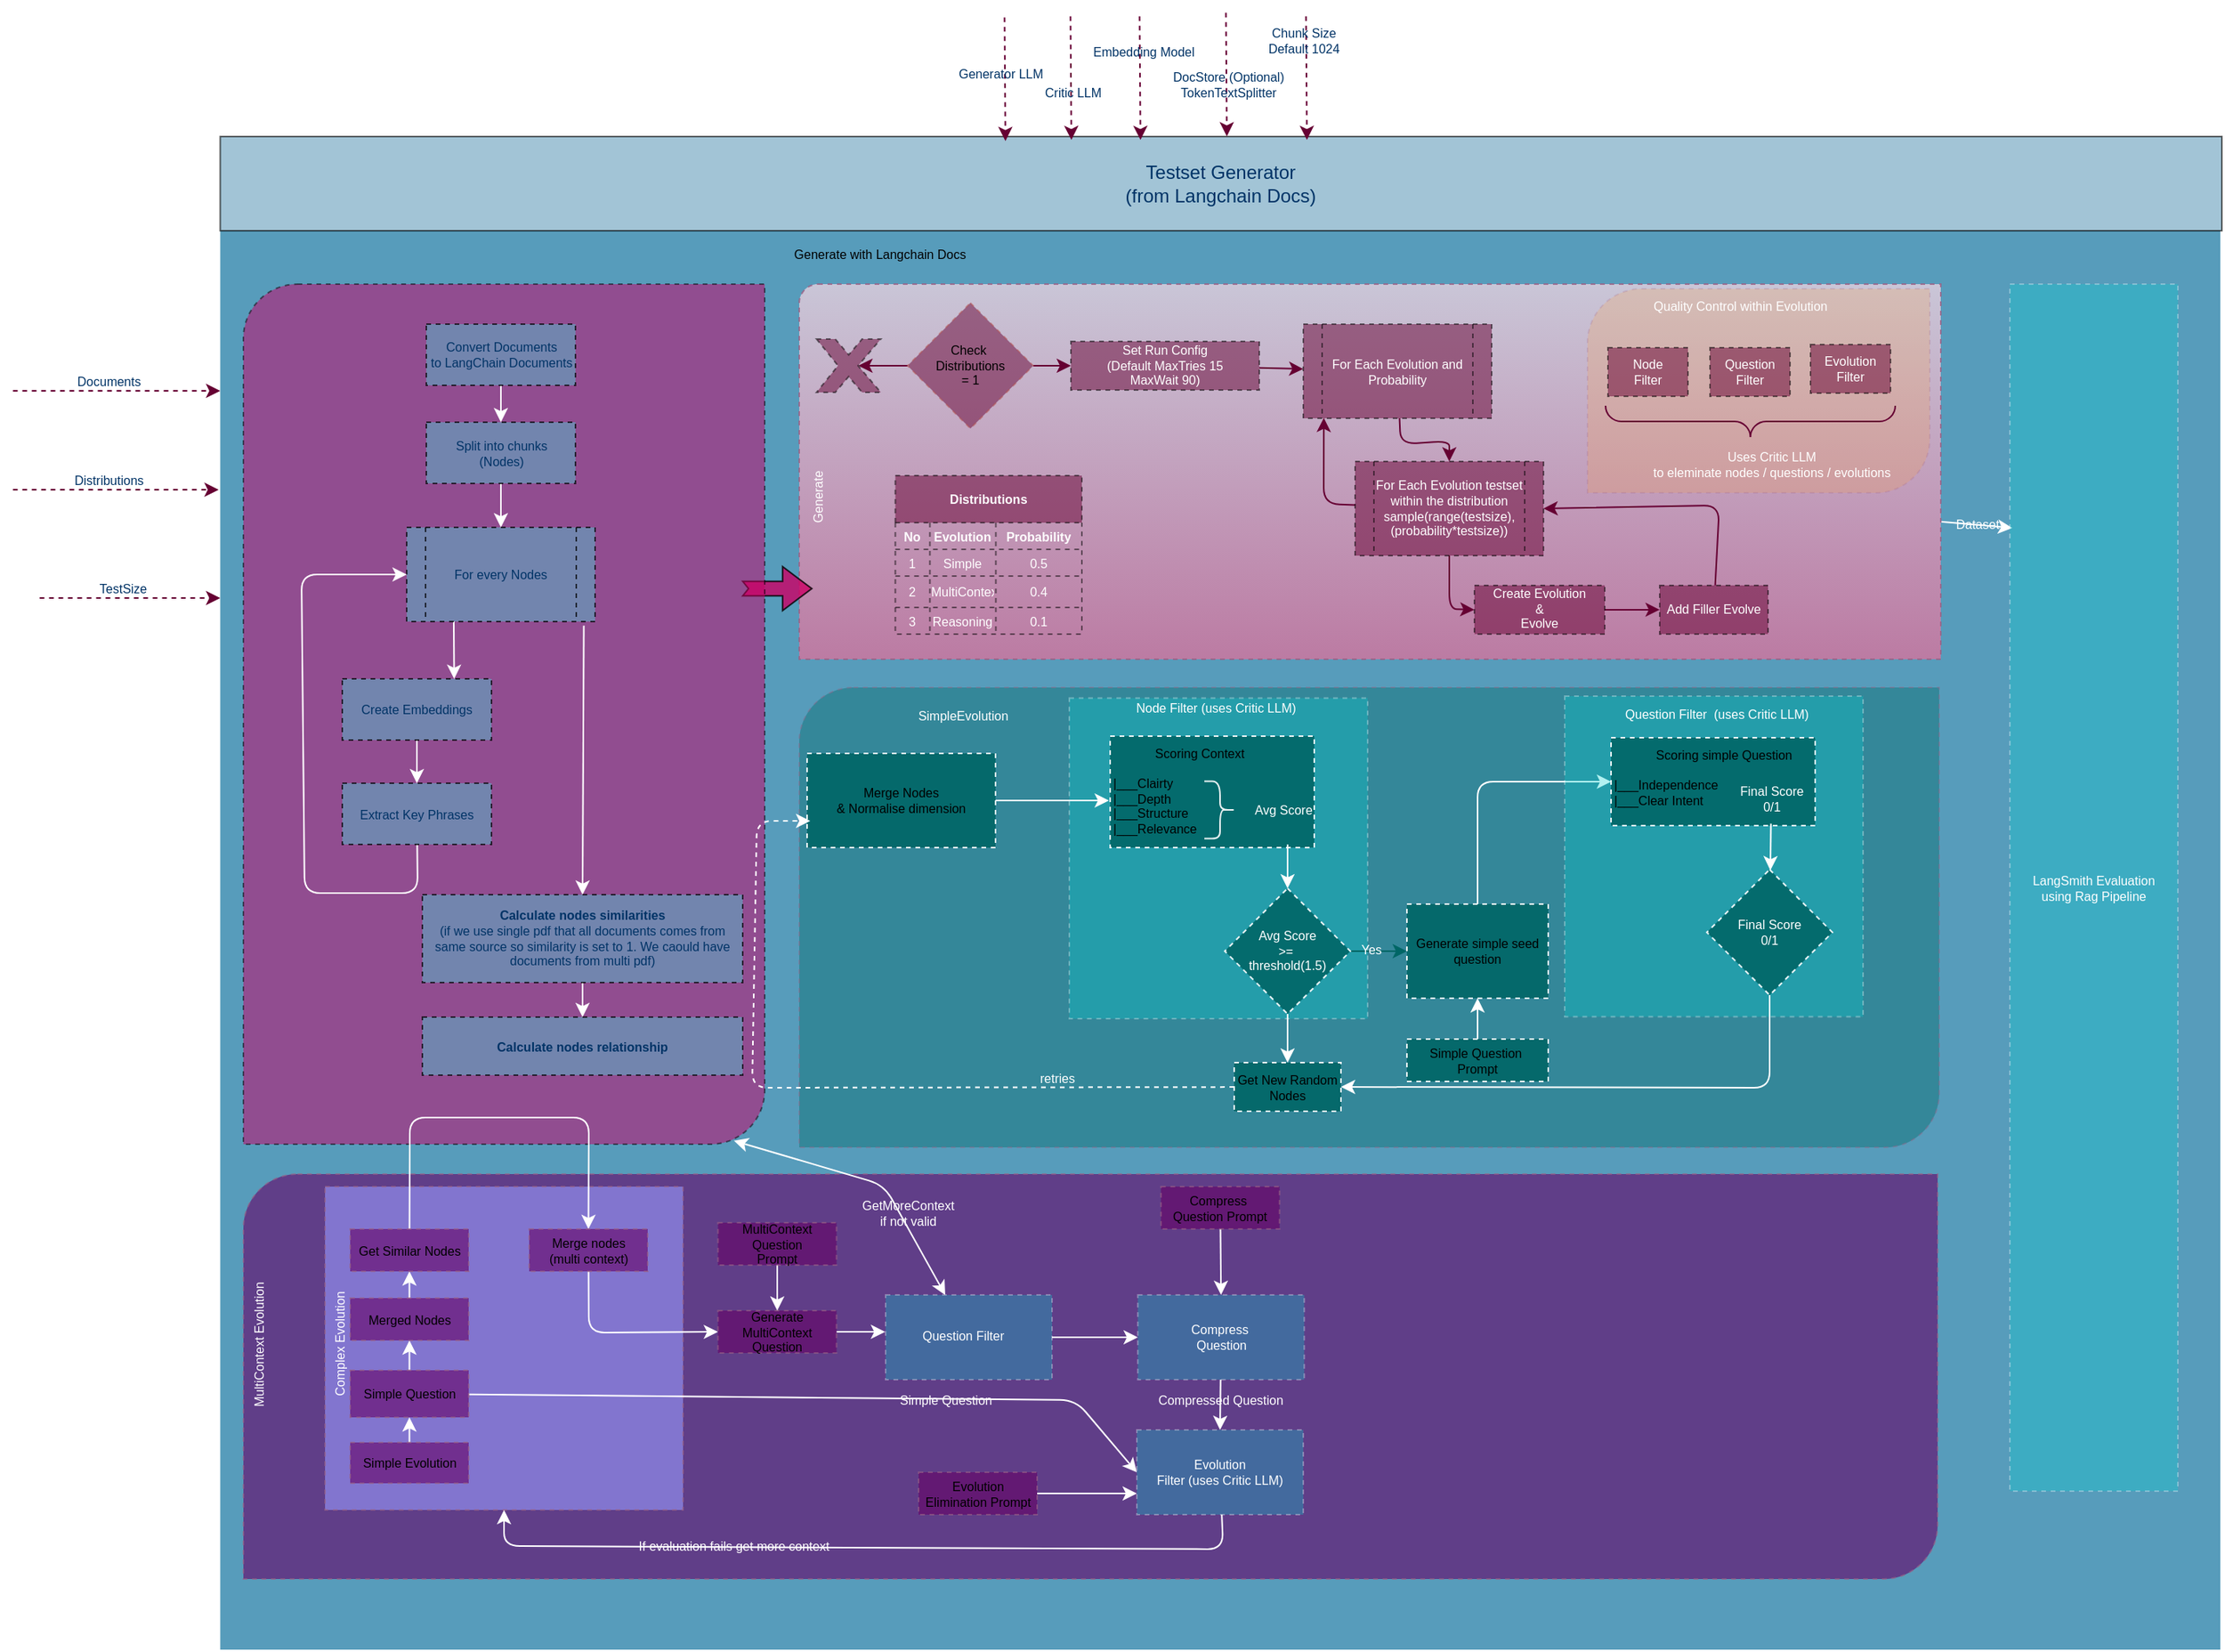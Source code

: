 <mxfile>
    <diagram id="ZusaSa2TXpSFTzVKbZ7l" name="Page-1">
        <mxGraphModel dx="2140" dy="605" grid="0" gridSize="10" guides="1" tooltips="1" connect="1" arrows="1" fold="1" page="1" pageScale="1" pageWidth="1169" pageHeight="827" background="#ffffff" math="0" shadow="0">
            <root>
                <mxCell id="0"/>
                <mxCell id="1" parent="0"/>
                <mxCell id="14" value="" style="rounded=0;whiteSpace=wrap;html=1;labelBackgroundColor=none;strokeColor=none;fontSize=8;fontColor=#000000;fillColor=#10739E;opacity=70;verticalAlign=top;dashed=1;" vertex="1" parent="1">
                    <mxGeometry x="335.25" y="182" width="1273.75" height="904" as="geometry"/>
                </mxCell>
                <mxCell id="132" value="" style="verticalLabelPosition=bottom;verticalAlign=top;html=1;shape=mxgraph.basic.diag_round_rect;dx=17.27;whiteSpace=wrap;rounded=0;dashed=1;labelBackgroundColor=none;strokeColor=#996185;fontSize=8;fillColor=#006666;opacity=40;gradientColor=none;" vertex="1" parent="1">
                    <mxGeometry x="704" y="473" width="726" height="293" as="geometry"/>
                </mxCell>
                <mxCell id="168" value="" style="rounded=0;whiteSpace=wrap;html=1;dashed=1;labelBackgroundColor=none;strokeColor=#FFFFFF;fontSize=8;fontColor=#FFFFFF;fillColor=#00CFCF;gradientColor=none;opacity=30;" vertex="1" parent="1">
                    <mxGeometry x="876" y="479.75" width="190" height="204.25" as="geometry"/>
                </mxCell>
                <mxCell id="200" value="Dataset" style="edgeStyle=none;html=1;entryX=0.014;entryY=0.202;entryDx=0;entryDy=0;entryPerimeter=0;labelBackgroundColor=none;strokeColor=#FFFFFF;strokeWidth=1;fontSize=8;fontColor=#FFFFFF;" edge="1" parent="1" source="142" target="199">
                    <mxGeometry relative="1" as="geometry"/>
                </mxCell>
                <mxCell id="142" value="" style="verticalLabelPosition=bottom;verticalAlign=top;html=1;shape=mxgraph.basic.corner_round_rect;dx=6;whiteSpace=wrap;rounded=0;dashed=1;labelBackgroundColor=none;strokeColor=#996185;fontSize=8;fontColor=default;fillColor=#e6d0de;gradientColor=#d5739d;opacity=80;" vertex="1" parent="1">
                    <mxGeometry x="704" y="216" width="727" height="239" as="geometry"/>
                </mxCell>
                <mxCell id="68" value="" style="html=1;shadow=0;dashed=0;align=center;verticalAlign=middle;shape=mxgraph.arrows2.arrow;dy=0.67;dx=18.6;notch=3.68;rounded=0;labelBackgroundColor=none;strokeColor=default;fontSize=8;fontColor=#003366;fillColor=#CC0066;opacity=80;" vertex="1" parent="1">
                    <mxGeometry x="668" y="396" width="44" height="28" as="geometry"/>
                </mxCell>
                <mxCell id="66" value="" style="verticalLabelPosition=bottom;verticalAlign=top;html=1;shape=mxgraph.basic.diag_round_rect;dx=17.27;whiteSpace=wrap;rounded=0;dashed=1;labelBackgroundColor=none;strokeColor=default;fontSize=8;fontColor=#003366;fillColor=#CC0066;opacity=50;" vertex="1" parent="1">
                    <mxGeometry x="350" y="216" width="332" height="548" as="geometry"/>
                </mxCell>
                <mxCell id="2" value="&lt;font color=&quot;#003366&quot;&gt;Testset Generator&lt;br&gt;(from Langchain Docs)&lt;/font&gt;" style="rounded=0;whiteSpace=wrap;html=1;strokeColor=default;fillColor=#659dbb;opacity=60;" vertex="1" parent="1">
                    <mxGeometry x="335.25" y="122" width="1274.75" height="60" as="geometry"/>
                </mxCell>
                <mxCell id="3" value="" style="endArrow=classic;html=1;entryX=0.186;entryY=0.012;entryDx=0;entryDy=0;entryPerimeter=0;strokeColor=#660033;dashed=1;" edge="1" parent="1">
                    <mxGeometry width="50" height="50" relative="1" as="geometry">
                        <mxPoint x="834.74" y="46.14" as="sourcePoint"/>
                        <mxPoint x="835.334" y="124.86" as="targetPoint"/>
                    </mxGeometry>
                </mxCell>
                <mxCell id="5" value="&lt;font style=&quot;font-size: 8px;&quot;&gt;Generator LLM&lt;/font&gt;" style="edgeLabel;html=1;align=center;verticalAlign=middle;resizable=0;points=[];labelBackgroundColor=none;fontColor=#003366;" vertex="1" connectable="0" parent="3">
                    <mxGeometry x="-0.118" y="-3" relative="1" as="geometry">
                        <mxPoint as="offset"/>
                    </mxGeometry>
                </mxCell>
                <mxCell id="4" value="" style="endArrow=classic;html=1;entryX=0.186;entryY=0.012;entryDx=0;entryDy=0;entryPerimeter=0;strokeColor=#660033;dashed=1;" edge="1" parent="1">
                    <mxGeometry width="50" height="50" relative="1" as="geometry">
                        <mxPoint x="876.74" y="45.42" as="sourcePoint"/>
                        <mxPoint x="877.334" y="124.14" as="targetPoint"/>
                    </mxGeometry>
                </mxCell>
                <mxCell id="6" value="Critic LLM" style="edgeLabel;html=1;align=center;verticalAlign=middle;resizable=0;points=[];fontSize=8;fontColor=#003366;labelBackgroundColor=none;" vertex="1" connectable="0" parent="4">
                    <mxGeometry x="0.231" y="1" relative="1" as="geometry">
                        <mxPoint as="offset"/>
                    </mxGeometry>
                </mxCell>
                <mxCell id="7" value="" style="endArrow=classic;html=1;entryX=0.186;entryY=0.012;entryDx=0;entryDy=0;entryPerimeter=0;strokeColor=#660033;dashed=1;" edge="1" parent="1">
                    <mxGeometry width="50" height="50" relative="1" as="geometry">
                        <mxPoint x="920.74" y="45.42" as="sourcePoint"/>
                        <mxPoint x="921.334" y="124.14" as="targetPoint"/>
                    </mxGeometry>
                </mxCell>
                <mxCell id="8" value="Embedding Model" style="edgeLabel;html=1;align=center;verticalAlign=middle;resizable=0;points=[];fontSize=8;fontColor=#003366;labelBackgroundColor=none;" vertex="1" connectable="0" parent="7">
                    <mxGeometry x="0.231" y="1" relative="1" as="geometry">
                        <mxPoint x="1" y="-26" as="offset"/>
                    </mxGeometry>
                </mxCell>
                <mxCell id="9" value="" style="endArrow=classic;html=1;entryX=0.186;entryY=0.012;entryDx=0;entryDy=0;entryPerimeter=0;strokeColor=#660033;dashed=1;" edge="1" parent="1">
                    <mxGeometry width="50" height="50" relative="1" as="geometry">
                        <mxPoint x="975.74" y="43.14" as="sourcePoint"/>
                        <mxPoint x="976.334" y="121.86" as="targetPoint"/>
                    </mxGeometry>
                </mxCell>
                <mxCell id="10" value="DocStore (Optional)&lt;br&gt;TokenTextSplitter" style="edgeLabel;html=1;align=center;verticalAlign=middle;resizable=0;points=[];fontSize=8;fontColor=#003366;labelBackgroundColor=none;" vertex="1" connectable="0" parent="9">
                    <mxGeometry x="0.231" y="1" relative="1" as="geometry">
                        <mxPoint y="-3" as="offset"/>
                    </mxGeometry>
                </mxCell>
                <mxCell id="11" value="" style="endArrow=classic;html=1;entryX=0.186;entryY=0.012;entryDx=0;entryDy=0;entryPerimeter=0;strokeColor=#660033;dashed=1;" edge="1" parent="1">
                    <mxGeometry width="50" height="50" relative="1" as="geometry">
                        <mxPoint x="1026.74" y="45.42" as="sourcePoint"/>
                        <mxPoint x="1027.334" y="124.14" as="targetPoint"/>
                    </mxGeometry>
                </mxCell>
                <mxCell id="12" value="Chunk Size&lt;br&gt;Default 1024" style="edgeLabel;html=1;align=center;verticalAlign=middle;resizable=0;points=[];fontSize=8;fontColor=#003366;labelBackgroundColor=none;" vertex="1" connectable="0" parent="11">
                    <mxGeometry x="0.231" y="1" relative="1" as="geometry">
                        <mxPoint x="-3" y="-33" as="offset"/>
                    </mxGeometry>
                </mxCell>
                <mxCell id="33" value="" style="endArrow=classic;html=1;strokeColor=#660033;dashed=1;" edge="1" parent="1">
                    <mxGeometry width="50" height="50" relative="1" as="geometry">
                        <mxPoint x="203.25" y="284" as="sourcePoint"/>
                        <mxPoint x="335.25" y="284" as="targetPoint"/>
                    </mxGeometry>
                </mxCell>
                <mxCell id="34" value="&lt;font style=&quot;font-size: 8px;&quot;&gt;Documents&lt;/font&gt;" style="edgeLabel;html=1;align=center;verticalAlign=middle;resizable=0;points=[];labelBackgroundColor=none;fontColor=#003366;" vertex="1" connectable="0" parent="33">
                    <mxGeometry x="-0.118" y="-3" relative="1" as="geometry">
                        <mxPoint x="2" y="-10" as="offset"/>
                    </mxGeometry>
                </mxCell>
                <mxCell id="35" value="" style="endArrow=classic;html=1;strokeColor=#660033;dashed=1;" edge="1" parent="1">
                    <mxGeometry width="50" height="50" relative="1" as="geometry">
                        <mxPoint x="203.25" y="347" as="sourcePoint"/>
                        <mxPoint x="334.25" y="347" as="targetPoint"/>
                    </mxGeometry>
                </mxCell>
                <mxCell id="36" value="&lt;font style=&quot;font-size: 8px;&quot;&gt;Distributions&lt;/font&gt;" style="edgeLabel;html=1;align=center;verticalAlign=middle;resizable=0;points=[];labelBackgroundColor=none;fontColor=#003366;" vertex="1" connectable="0" parent="35">
                    <mxGeometry x="-0.118" y="-3" relative="1" as="geometry">
                        <mxPoint x="2" y="-10" as="offset"/>
                    </mxGeometry>
                </mxCell>
                <mxCell id="37" value="" style="endArrow=classic;html=1;strokeColor=#660033;dashed=1;" edge="1" parent="1">
                    <mxGeometry width="50" height="50" relative="1" as="geometry">
                        <mxPoint x="220.25" y="416" as="sourcePoint"/>
                        <mxPoint x="335.25" y="416" as="targetPoint"/>
                    </mxGeometry>
                </mxCell>
                <mxCell id="38" value="&lt;font style=&quot;font-size: 8px;&quot;&gt;TestSize&lt;/font&gt;" style="edgeLabel;html=1;align=center;verticalAlign=middle;resizable=0;points=[];labelBackgroundColor=none;fontColor=#003366;" vertex="1" connectable="0" parent="37">
                    <mxGeometry x="-0.118" y="-3" relative="1" as="geometry">
                        <mxPoint x="2" y="-10" as="offset"/>
                    </mxGeometry>
                </mxCell>
                <mxCell id="39" value="Generate with Langchain Docs" style="text;html=1;align=center;verticalAlign=middle;resizable=0;points=[];autosize=1;strokeColor=none;fillColor=none;fontSize=8;fontColor=#000000;" vertex="1" parent="1">
                    <mxGeometry x="691" y="186" width="127" height="22" as="geometry"/>
                </mxCell>
                <mxCell id="58" style="edgeStyle=none;html=1;entryX=0.5;entryY=0;entryDx=0;entryDy=0;labelBackgroundColor=none;strokeColor=#FFFFFF;strokeWidth=1;fontSize=8;fontColor=#003366;" edge="1" parent="1" source="50" target="51">
                    <mxGeometry relative="1" as="geometry"/>
                </mxCell>
                <mxCell id="50" value="Convert Documents&lt;br&gt;to LangChain Documents" style="rounded=0;whiteSpace=wrap;html=1;dashed=1;labelBackgroundColor=none;strokeColor=default;fontSize=8;fontColor=#003366;fillColor=#659dbb;opacity=70;" vertex="1" parent="1">
                    <mxGeometry x="466.5" y="241.5" width="95" height="39" as="geometry"/>
                </mxCell>
                <mxCell id="59" style="edgeStyle=none;html=1;entryX=0.5;entryY=0;entryDx=0;entryDy=0;labelBackgroundColor=none;strokeColor=#FFFFFF;strokeWidth=1;fontSize=8;fontColor=#003366;" edge="1" parent="1" source="51" target="52">
                    <mxGeometry relative="1" as="geometry"/>
                </mxCell>
                <mxCell id="51" value="Split into chunks&lt;br&gt;(Nodes)" style="rounded=0;whiteSpace=wrap;html=1;dashed=1;labelBackgroundColor=none;strokeColor=default;fontSize=8;fontColor=#003366;fillColor=#659dbb;opacity=70;" vertex="1" parent="1">
                    <mxGeometry x="466.5" y="304" width="95" height="39" as="geometry"/>
                </mxCell>
                <mxCell id="55" style="edgeStyle=none;html=1;entryX=0.75;entryY=0;entryDx=0;entryDy=0;labelBackgroundColor=none;strokeColor=#FFFFFF;strokeWidth=1;fontSize=8;fontColor=#003366;exitX=0.25;exitY=1;exitDx=0;exitDy=0;" edge="1" parent="1" source="52" target="53">
                    <mxGeometry relative="1" as="geometry"/>
                </mxCell>
                <mxCell id="61" style="edgeStyle=none;html=1;entryX=0.5;entryY=0;entryDx=0;entryDy=0;labelBackgroundColor=none;strokeColor=#FFFFFF;strokeWidth=1;fontSize=8;fontColor=#003366;exitX=0.94;exitY=1.044;exitDx=0;exitDy=0;exitPerimeter=0;" edge="1" parent="1" source="52" target="60">
                    <mxGeometry relative="1" as="geometry"/>
                </mxCell>
                <mxCell id="52" value="For every Nodes" style="shape=process;whiteSpace=wrap;html=1;backgroundOutline=1;rounded=0;dashed=1;labelBackgroundColor=none;strokeColor=default;fontSize=8;fontColor=#003366;fillColor=#659dbb;opacity=70;" vertex="1" parent="1">
                    <mxGeometry x="454" y="371" width="120" height="60" as="geometry"/>
                </mxCell>
                <mxCell id="56" style="edgeStyle=none;html=1;labelBackgroundColor=none;strokeColor=#FFFFFF;strokeWidth=1;fontSize=8;fontColor=#003366;" edge="1" parent="1" source="53" target="54">
                    <mxGeometry relative="1" as="geometry"/>
                </mxCell>
                <mxCell id="53" value="Create Embeddings" style="rounded=0;whiteSpace=wrap;html=1;dashed=1;labelBackgroundColor=none;strokeColor=default;fontSize=8;fontColor=#003366;fillColor=#659dbb;opacity=70;" vertex="1" parent="1">
                    <mxGeometry x="413" y="467.5" width="95" height="39" as="geometry"/>
                </mxCell>
                <mxCell id="57" style="edgeStyle=none;html=1;entryX=0;entryY=0.5;entryDx=0;entryDy=0;labelBackgroundColor=none;strokeColor=#FFFFFF;strokeWidth=1;fontSize=8;fontColor=#003366;" edge="1" parent="1" source="54" target="52">
                    <mxGeometry relative="1" as="geometry">
                        <Array as="points">
                            <mxPoint x="461" y="604"/>
                            <mxPoint x="389" y="604"/>
                            <mxPoint x="387" y="401"/>
                        </Array>
                    </mxGeometry>
                </mxCell>
                <mxCell id="54" value="Extract Key Phrases" style="rounded=0;whiteSpace=wrap;html=1;dashed=1;labelBackgroundColor=none;strokeColor=default;fontSize=8;fontColor=#003366;fillColor=#659dbb;opacity=70;" vertex="1" parent="1">
                    <mxGeometry x="413" y="534" width="95" height="39" as="geometry"/>
                </mxCell>
                <mxCell id="63" style="edgeStyle=none;html=1;entryX=0.5;entryY=0;entryDx=0;entryDy=0;labelBackgroundColor=none;strokeColor=#FFFFFF;strokeWidth=1;fontSize=8;fontColor=#003366;" edge="1" parent="1" source="60" target="62">
                    <mxGeometry relative="1" as="geometry"/>
                </mxCell>
                <mxCell id="60" value="&lt;span style=&quot;text-align: left; background-color: initial;&quot;&gt;&lt;b&gt;Calculate nodes similarities &lt;/b&gt;&lt;br&gt;(if we use single pdf that all documents comes from same source so similarity is set to 1. We caould have documents from multi pdf)&lt;/span&gt;" style="rounded=0;whiteSpace=wrap;html=1;dashed=1;labelBackgroundColor=none;strokeColor=default;fontSize=8;fontColor=#003366;fillColor=#659dbb;opacity=70;" vertex="1" parent="1">
                    <mxGeometry x="464" y="605" width="204" height="56" as="geometry"/>
                </mxCell>
                <mxCell id="62" value="&lt;span style=&quot;text-align: left; background-color: initial;&quot;&gt;&lt;b&gt;Calculate nodes relationship&lt;/b&gt;&lt;br&gt;&lt;/span&gt;" style="rounded=0;whiteSpace=wrap;html=1;dashed=1;labelBackgroundColor=none;strokeColor=default;fontSize=8;fontColor=#003366;fillColor=#659dbb;opacity=70;" vertex="1" parent="1">
                    <mxGeometry x="464" y="683" width="204" height="37" as="geometry"/>
                </mxCell>
                <mxCell id="148" style="edgeStyle=none;html=1;entryX=0.65;entryY=0.5;entryDx=0;entryDy=0;entryPerimeter=0;labelBackgroundColor=none;strokeColor=#660033;strokeWidth=1;fontSize=8;fontColor=#FFFFFF;" edge="1" parent="1" source="69" target="70">
                    <mxGeometry relative="1" as="geometry"/>
                </mxCell>
                <mxCell id="149" style="edgeStyle=none;html=1;entryX=0;entryY=0.5;entryDx=0;entryDy=0;labelBackgroundColor=none;strokeColor=#660033;strokeWidth=1;fontSize=8;fontColor=#FFFFFF;" edge="1" parent="1" source="69" target="73">
                    <mxGeometry relative="1" as="geometry"/>
                </mxCell>
                <mxCell id="69" value="Check&amp;nbsp;&lt;br&gt;Distributions&lt;br&gt;= 1" style="rhombus;whiteSpace=wrap;html=1;rounded=0;dashed=1;labelBackgroundColor=none;strokeColor=#b85450;fontSize=8;fillColor=#660033;opacity=50;gradientColor=none;" vertex="1" parent="1">
                    <mxGeometry x="773" y="228" width="80" height="80" as="geometry"/>
                </mxCell>
                <mxCell id="70" value="" style="verticalLabelPosition=bottom;verticalAlign=top;html=1;shape=mxgraph.basic.x;rounded=0;dashed=1;labelBackgroundColor=none;strokeColor=default;fontSize=8;fontColor=#003366;fillColor=#660033;gradientColor=none;opacity=50;" vertex="1" parent="1">
                    <mxGeometry x="715" y="251" width="41" height="34" as="geometry"/>
                </mxCell>
                <mxCell id="156" style="edgeStyle=none;html=1;labelBackgroundColor=none;strokeColor=#660033;strokeWidth=1;fontSize=8;fontColor=#FFFFFF;" edge="1" parent="1" source="73" target="112">
                    <mxGeometry relative="1" as="geometry"/>
                </mxCell>
                <mxCell id="73" value="&lt;font color=&quot;#ffffff&quot;&gt;Set Run Config&lt;br&gt;(Default MaxTries 15&lt;br&gt;MaxWait 90)&lt;/font&gt;" style="rounded=0;whiteSpace=wrap;html=1;dashed=1;labelBackgroundColor=none;strokeColor=default;fontSize=8;fontColor=#660033;fillColor=#660033;gradientColor=none;opacity=50;" vertex="1" parent="1">
                    <mxGeometry x="877" y="252.5" width="120" height="31" as="geometry"/>
                </mxCell>
                <mxCell id="95" value="Distributions" style="shape=table;startSize=30;container=1;collapsible=0;childLayout=tableLayout;fontStyle=1;align=center;rounded=0;dashed=1;labelBackgroundColor=none;strokeColor=default;fontSize=8;fontColor=#FFFFFF;fillColor=#660033;gradientColor=none;opacity=50;" vertex="1" parent="1">
                    <mxGeometry x="765.21" y="338" width="118.787" height="100.94" as="geometry"/>
                </mxCell>
                <mxCell id="96" value="" style="shape=tableRow;horizontal=0;startSize=0;swimlaneHead=0;swimlaneBody=0;top=0;left=0;bottom=0;right=0;collapsible=0;dropTarget=0;fillColor=none;points=[[0,0.5],[1,0.5]];portConstraint=eastwest;rounded=0;dashed=1;labelBackgroundColor=none;strokeColor=default;fontSize=8;fontColor=#FFFFFF;opacity=50;" vertex="1" parent="95">
                    <mxGeometry y="30" width="118.787" height="17" as="geometry"/>
                </mxCell>
                <mxCell id="97" value="&lt;b&gt;No&lt;/b&gt;" style="shape=partialRectangle;html=1;whiteSpace=wrap;connectable=0;fillColor=none;top=0;left=0;bottom=0;right=0;overflow=hidden;rounded=0;dashed=1;labelBackgroundColor=none;strokeColor=default;fontSize=8;fontColor=#FFFFFF;opacity=50;" vertex="1" parent="96">
                    <mxGeometry width="22" height="17" as="geometry">
                        <mxRectangle width="22" height="17" as="alternateBounds"/>
                    </mxGeometry>
                </mxCell>
                <mxCell id="98" value="&lt;b&gt;Evolution&lt;/b&gt;" style="shape=partialRectangle;html=1;whiteSpace=wrap;connectable=0;fillColor=none;top=0;left=0;bottom=0;right=0;overflow=hidden;rounded=0;dashed=1;labelBackgroundColor=none;strokeColor=default;fontSize=8;fontColor=#FFFFFF;opacity=50;" vertex="1" parent="96">
                    <mxGeometry x="22" width="42" height="17" as="geometry">
                        <mxRectangle width="42" height="17" as="alternateBounds"/>
                    </mxGeometry>
                </mxCell>
                <mxCell id="99" value="&lt;b&gt;Probability&lt;/b&gt;" style="shape=partialRectangle;html=1;whiteSpace=wrap;connectable=0;fillColor=none;top=0;left=0;bottom=0;right=0;overflow=hidden;rounded=0;dashed=1;labelBackgroundColor=none;strokeColor=default;fontSize=8;fontColor=#FFFFFF;opacity=50;" vertex="1" parent="96">
                    <mxGeometry x="64" width="55" height="17" as="geometry">
                        <mxRectangle width="55" height="17" as="alternateBounds"/>
                    </mxGeometry>
                </mxCell>
                <mxCell id="100" value="" style="shape=tableRow;horizontal=0;startSize=0;swimlaneHead=0;swimlaneBody=0;top=0;left=0;bottom=0;right=0;collapsible=0;dropTarget=0;fillColor=none;points=[[0,0.5],[1,0.5]];portConstraint=eastwest;rounded=0;dashed=1;labelBackgroundColor=none;strokeColor=default;fontSize=8;fontColor=#FFFFFF;opacity=50;" vertex="1" parent="95">
                    <mxGeometry y="47" width="118.787" height="17" as="geometry"/>
                </mxCell>
                <mxCell id="101" value="1" style="shape=partialRectangle;html=1;whiteSpace=wrap;connectable=0;fillColor=none;top=0;left=0;bottom=0;right=0;overflow=hidden;rounded=0;dashed=1;labelBackgroundColor=none;strokeColor=default;fontSize=8;fontColor=#FFFFFF;opacity=50;" vertex="1" parent="100">
                    <mxGeometry width="22" height="17" as="geometry">
                        <mxRectangle width="22" height="17" as="alternateBounds"/>
                    </mxGeometry>
                </mxCell>
                <mxCell id="102" value="Simple" style="shape=partialRectangle;html=1;whiteSpace=wrap;connectable=0;fillColor=none;top=0;left=0;bottom=0;right=0;overflow=hidden;rounded=0;dashed=1;labelBackgroundColor=none;strokeColor=default;fontSize=8;fontColor=#FFFFFF;opacity=50;" vertex="1" parent="100">
                    <mxGeometry x="22" width="42" height="17" as="geometry">
                        <mxRectangle width="42" height="17" as="alternateBounds"/>
                    </mxGeometry>
                </mxCell>
                <mxCell id="103" value="0.5" style="shape=partialRectangle;html=1;whiteSpace=wrap;connectable=0;fillColor=none;top=0;left=0;bottom=0;right=0;overflow=hidden;rounded=0;dashed=1;labelBackgroundColor=none;strokeColor=default;fontSize=8;fontColor=#FFFFFF;opacity=50;" vertex="1" parent="100">
                    <mxGeometry x="64" width="55" height="17" as="geometry">
                        <mxRectangle width="55" height="17" as="alternateBounds"/>
                    </mxGeometry>
                </mxCell>
                <mxCell id="104" value="" style="shape=tableRow;horizontal=0;startSize=0;swimlaneHead=0;swimlaneBody=0;top=0;left=0;bottom=0;right=0;collapsible=0;dropTarget=0;fillColor=none;points=[[0,0.5],[1,0.5]];portConstraint=eastwest;rounded=0;dashed=1;labelBackgroundColor=none;strokeColor=default;fontSize=8;fontColor=#FFFFFF;opacity=50;" vertex="1" parent="95">
                    <mxGeometry y="64" width="118.787" height="20" as="geometry"/>
                </mxCell>
                <mxCell id="105" value="2" style="shape=partialRectangle;html=1;whiteSpace=wrap;connectable=0;fillColor=none;top=0;left=0;bottom=0;right=0;overflow=hidden;rounded=0;dashed=1;labelBackgroundColor=none;strokeColor=default;fontSize=8;fontColor=#FFFFFF;opacity=50;" vertex="1" parent="104">
                    <mxGeometry width="22" height="20" as="geometry">
                        <mxRectangle width="22" height="20" as="alternateBounds"/>
                    </mxGeometry>
                </mxCell>
                <mxCell id="106" value="MultiContext" style="shape=partialRectangle;html=1;whiteSpace=wrap;connectable=0;fillColor=none;top=0;left=0;bottom=0;right=0;overflow=hidden;rounded=0;dashed=1;labelBackgroundColor=none;strokeColor=default;fontSize=8;fontColor=#FFFFFF;opacity=50;" vertex="1" parent="104">
                    <mxGeometry x="22" width="42" height="20" as="geometry">
                        <mxRectangle width="42" height="20" as="alternateBounds"/>
                    </mxGeometry>
                </mxCell>
                <mxCell id="107" value="0.4" style="shape=partialRectangle;html=1;whiteSpace=wrap;connectable=0;fillColor=none;top=0;left=0;bottom=0;right=0;overflow=hidden;rounded=0;dashed=1;labelBackgroundColor=none;strokeColor=default;fontSize=8;fontColor=#FFFFFF;opacity=50;" vertex="1" parent="104">
                    <mxGeometry x="64" width="55" height="20" as="geometry">
                        <mxRectangle width="55" height="20" as="alternateBounds"/>
                    </mxGeometry>
                </mxCell>
                <mxCell id="108" style="shape=tableRow;horizontal=0;startSize=0;swimlaneHead=0;swimlaneBody=0;top=0;left=0;bottom=0;right=0;collapsible=0;dropTarget=0;fillColor=none;points=[[0,0.5],[1,0.5]];portConstraint=eastwest;rounded=0;dashed=1;labelBackgroundColor=none;strokeColor=default;fontSize=8;fontColor=#FFFFFF;opacity=50;" vertex="1" parent="95">
                    <mxGeometry y="84" width="118.787" height="17" as="geometry"/>
                </mxCell>
                <mxCell id="109" value="3" style="shape=partialRectangle;html=1;whiteSpace=wrap;connectable=0;fillColor=none;top=0;left=0;bottom=0;right=0;overflow=hidden;rounded=0;dashed=1;labelBackgroundColor=none;strokeColor=default;fontSize=8;fontColor=#FFFFFF;opacity=50;" vertex="1" parent="108">
                    <mxGeometry width="22" height="17" as="geometry">
                        <mxRectangle width="22" height="17" as="alternateBounds"/>
                    </mxGeometry>
                </mxCell>
                <mxCell id="110" value="Reasoning" style="shape=partialRectangle;html=1;whiteSpace=wrap;connectable=0;fillColor=none;top=0;left=0;bottom=0;right=0;overflow=hidden;rounded=0;dashed=1;labelBackgroundColor=none;strokeColor=default;fontSize=8;fontColor=#FFFFFF;opacity=50;" vertex="1" parent="108">
                    <mxGeometry x="22" width="42" height="17" as="geometry">
                        <mxRectangle width="42" height="17" as="alternateBounds"/>
                    </mxGeometry>
                </mxCell>
                <mxCell id="111" value="0.1" style="shape=partialRectangle;html=1;whiteSpace=wrap;connectable=0;fillColor=none;top=0;left=0;bottom=0;right=0;overflow=hidden;rounded=0;dashed=1;labelBackgroundColor=none;strokeColor=default;fontSize=8;fontColor=#FFFFFF;opacity=50;" vertex="1" parent="108">
                    <mxGeometry x="64" width="55" height="17" as="geometry">
                        <mxRectangle width="55" height="17" as="alternateBounds"/>
                    </mxGeometry>
                </mxCell>
                <mxCell id="158" style="edgeStyle=none;html=1;entryX=0.5;entryY=0;entryDx=0;entryDy=0;labelBackgroundColor=none;strokeColor=#660033;strokeWidth=1;fontSize=8;fontColor=#FFFFFF;" edge="1" parent="1" source="112" target="157">
                    <mxGeometry relative="1" as="geometry">
                        <Array as="points">
                            <mxPoint x="1087" y="318"/>
                            <mxPoint x="1118" y="316"/>
                        </Array>
                    </mxGeometry>
                </mxCell>
                <mxCell id="112" value="For Each Evolution and Probability" style="shape=process;whiteSpace=wrap;html=1;backgroundOutline=1;rounded=0;dashed=1;labelBackgroundColor=none;strokeColor=default;fontSize=8;fontColor=#FFFFFF;fillColor=#660033;gradientColor=none;opacity=50;" vertex="1" parent="1">
                    <mxGeometry x="1025" y="241.5" width="120" height="60" as="geometry"/>
                </mxCell>
                <mxCell id="162" style="edgeStyle=none;html=1;entryX=0;entryY=0.5;entryDx=0;entryDy=0;labelBackgroundColor=none;strokeColor=#660033;strokeWidth=1;fontSize=8;fontColor=#FFFFFF;" edge="1" parent="1" source="114" target="128">
                    <mxGeometry relative="1" as="geometry"/>
                </mxCell>
                <mxCell id="114" value="&lt;font color=&quot;#ffffff&quot;&gt;Create Evolution&lt;br&gt;&amp;amp;&lt;br&gt;&lt;/font&gt;&lt;span style=&quot;color: rgb(255, 255, 255);&quot;&gt;Evolve&lt;/span&gt;&lt;font color=&quot;#ffffff&quot;&gt;&lt;br&gt;&lt;/font&gt;" style="rounded=0;whiteSpace=wrap;html=1;dashed=1;labelBackgroundColor=none;strokeColor=default;fontSize=8;fontColor=#660033;fillColor=#660033;gradientColor=none;opacity=50;" vertex="1" parent="1">
                    <mxGeometry x="1134" y="407.94" width="83" height="31" as="geometry"/>
                </mxCell>
                <mxCell id="163" style="edgeStyle=none;html=1;entryX=1;entryY=0.5;entryDx=0;entryDy=0;labelBackgroundColor=none;strokeColor=#660033;strokeWidth=1;fontSize=8;fontColor=#FFFFFF;" edge="1" parent="1" source="128" target="157">
                    <mxGeometry relative="1" as="geometry">
                        <Array as="points">
                            <mxPoint x="1290" y="357"/>
                        </Array>
                    </mxGeometry>
                </mxCell>
                <mxCell id="128" value="&lt;font color=&quot;#ffffff&quot;&gt;Add Filler Evolve&lt;/font&gt;" style="rounded=0;whiteSpace=wrap;html=1;dashed=1;labelBackgroundColor=none;strokeColor=default;fontSize=8;fontColor=#660033;fillColor=#660033;gradientColor=none;opacity=50;" vertex="1" parent="1">
                    <mxGeometry x="1252" y="407.94" width="69" height="31" as="geometry"/>
                </mxCell>
                <mxCell id="133" value="" style="verticalLabelPosition=bottom;verticalAlign=top;html=1;shape=mxgraph.basic.diag_round_rect;dx=17.27;whiteSpace=wrap;rounded=0;dashed=1;labelBackgroundColor=none;strokeColor=#996185;fontSize=8;fillColor=#660066;opacity=60;gradientColor=none;" vertex="1" parent="1">
                    <mxGeometry x="350" y="783" width="1079" height="258" as="geometry"/>
                </mxCell>
                <mxCell id="134" value="SimpleEvolution" style="text;html=1;align=center;verticalAlign=middle;resizable=0;points=[];autosize=1;strokeColor=none;fillColor=none;fontSize=8;fontColor=#FFFFFF;rotation=0;" vertex="1" parent="1">
                    <mxGeometry x="770" y="479.75" width="75" height="22" as="geometry"/>
                </mxCell>
                <mxCell id="187" style="edgeStyle=none;html=1;labelBackgroundColor=none;strokeColor=#FFFFFF;strokeWidth=1;fontSize=8;fontColor=#FFFFFF;" edge="1" parent="1" source="136">
                    <mxGeometry relative="1" as="geometry">
                        <mxPoint x="901.194" y="545" as="targetPoint"/>
                    </mxGeometry>
                </mxCell>
                <mxCell id="136" value="Merge Nodes&lt;br&gt;&amp;amp; Normalise dimension" style="rounded=0;whiteSpace=wrap;html=1;dashed=1;labelBackgroundColor=none;strokeColor=#FFFFFF;fontSize=8;fontColor=default;fillColor=#006666;gradientColor=none;opacity=90;verticalAlign=middle;align=center;" vertex="1" parent="1">
                    <mxGeometry x="709" y="515" width="120" height="60" as="geometry"/>
                </mxCell>
                <mxCell id="180" style="edgeStyle=none;html=1;entryX=0;entryY=0.5;entryDx=0;entryDy=0;labelBackgroundColor=none;strokeColor=#006666;strokeWidth=1;fontSize=8;fontColor=#FFFFFF;" edge="1" parent="1" source="140" target="183">
                    <mxGeometry relative="1" as="geometry"/>
                </mxCell>
                <mxCell id="181" value="Yes" style="edgeLabel;html=1;align=center;verticalAlign=middle;resizable=0;points=[];fontSize=8;fontColor=#FFFFFF;labelBackgroundColor=none;" vertex="1" connectable="0" parent="180">
                    <mxGeometry x="-0.287" y="1" relative="1" as="geometry">
                        <mxPoint as="offset"/>
                    </mxGeometry>
                </mxCell>
                <mxCell id="184" style="edgeStyle=none;html=1;labelBackgroundColor=none;strokeColor=#FFFFFF;strokeWidth=1;fontSize=8;fontColor=#FFFFFF;" edge="1" parent="1" source="140" target="176">
                    <mxGeometry relative="1" as="geometry"/>
                </mxCell>
                <mxCell id="140" value="Avg Score&lt;br&gt;&amp;gt;=&amp;nbsp;&lt;br&gt;threshold(1.5)" style="rhombus;whiteSpace=wrap;html=1;rounded=0;labelBackgroundColor=none;strokeColor=#FFFFFF;fontSize=8;fontColor=#FFFFFF;fillColor=#006666;gradientColor=none;opacity=90;dashed=1;" vertex="1" parent="1">
                    <mxGeometry x="975" y="601" width="80" height="80" as="geometry"/>
                </mxCell>
                <mxCell id="144" value="" style="group" vertex="1" connectable="0" parent="1">
                    <mxGeometry x="1206" y="219" width="218" height="130" as="geometry"/>
                </mxCell>
                <mxCell id="118" value="" style="verticalLabelPosition=bottom;verticalAlign=top;html=1;shape=mxgraph.basic.diag_round_rect;dx=17.27;whiteSpace=wrap;rounded=0;dashed=1;labelBackgroundColor=none;strokeColor=#996185;fontSize=8;fillColor=#FF9933;opacity=20;gradientColor=none;" vertex="1" parent="144">
                    <mxGeometry width="218" height="130" as="geometry"/>
                </mxCell>
                <mxCell id="119" value="&lt;font color=&quot;#ffffff&quot;&gt;Node&lt;br&gt;Filter&lt;br&gt;&lt;/font&gt;" style="rounded=0;whiteSpace=wrap;html=1;dashed=1;labelBackgroundColor=none;strokeColor=default;fontSize=8;fontColor=#660033;fillColor=#660033;gradientColor=none;opacity=50;" vertex="1" parent="144">
                    <mxGeometry x="13" y="37.5" width="51" height="31" as="geometry"/>
                </mxCell>
                <mxCell id="120" value="&lt;font color=&quot;#ffffff&quot;&gt;Question&lt;br&gt;Filter&lt;br&gt;&lt;/font&gt;" style="rounded=0;whiteSpace=wrap;html=1;dashed=1;labelBackgroundColor=none;strokeColor=default;fontSize=8;fontColor=#660033;fillColor=#660033;gradientColor=none;opacity=50;" vertex="1" parent="144">
                    <mxGeometry x="78" y="37.5" width="51" height="31" as="geometry"/>
                </mxCell>
                <mxCell id="121" value="&lt;font color=&quot;#ffffff&quot;&gt;Evolution&lt;br&gt;Filter&lt;br&gt;&lt;/font&gt;" style="rounded=0;whiteSpace=wrap;html=1;dashed=1;labelBackgroundColor=none;strokeColor=default;fontSize=8;fontColor=#660033;fillColor=#660033;gradientColor=none;opacity=50;" vertex="1" parent="144">
                    <mxGeometry x="142" y="35.5" width="51" height="31" as="geometry"/>
                </mxCell>
                <mxCell id="122" value="" style="verticalLabelPosition=bottom;shadow=0;dashed=0;align=center;html=1;verticalAlign=top;strokeWidth=1;shape=mxgraph.mockup.markup.curlyBrace;strokeColor=#660033;rounded=0;labelBackgroundColor=none;fontSize=8;fontColor=#FFFFFF;fillColor=none;gradientColor=none;rotation=-180;" vertex="1" parent="144">
                    <mxGeometry x="11.5" y="74.5" width="184.5" height="20" as="geometry"/>
                </mxCell>
                <mxCell id="123" value="Uses Critic LLM&lt;br&gt;to eleminate nodes / questions / evolutions" style="text;html=1;align=center;verticalAlign=middle;resizable=0;points=[];autosize=1;strokeColor=none;fillColor=none;fontSize=8;fontColor=#FFFFFF;" vertex="1" parent="144">
                    <mxGeometry x="32" y="96.5" width="169" height="31" as="geometry"/>
                </mxCell>
                <mxCell id="124" value="Quality Control within Evolution" style="text;html=1;align=center;verticalAlign=middle;resizable=0;points=[];autosize=1;strokeColor=none;fillColor=none;fontSize=8;fontColor=#FFFFFF;" vertex="1" parent="144">
                    <mxGeometry x="32" width="129" height="22" as="geometry"/>
                </mxCell>
                <mxCell id="147" value="Generate" style="text;html=1;align=center;verticalAlign=middle;resizable=0;points=[];autosize=1;strokeColor=none;fillColor=none;fontSize=8;fontColor=#FFFFFF;rotation=-90;" vertex="1" parent="1">
                    <mxGeometry x="690.5" y="341" width="51" height="22" as="geometry"/>
                </mxCell>
                <mxCell id="161" style="edgeStyle=none;html=1;entryX=0;entryY=0.5;entryDx=0;entryDy=0;labelBackgroundColor=none;strokeColor=#660033;strokeWidth=1;fontSize=8;fontColor=#FFFFFF;" edge="1" parent="1" source="157" target="114">
                    <mxGeometry relative="1" as="geometry">
                        <Array as="points">
                            <mxPoint x="1118" y="423"/>
                        </Array>
                    </mxGeometry>
                </mxCell>
                <mxCell id="164" style="edgeStyle=none;html=1;entryX=0.109;entryY=0.995;entryDx=0;entryDy=0;entryPerimeter=0;labelBackgroundColor=none;strokeColor=#660033;strokeWidth=1;fontSize=8;fontColor=#FFFFFF;" edge="1" parent="1" source="157" target="112">
                    <mxGeometry relative="1" as="geometry">
                        <Array as="points">
                            <mxPoint x="1038" y="356"/>
                        </Array>
                    </mxGeometry>
                </mxCell>
                <mxCell id="157" value="For Each Evolution testset within the distribution&lt;br&gt;sample(range(testsize), (probability*testsize))" style="shape=process;whiteSpace=wrap;html=1;backgroundOutline=1;rounded=0;dashed=1;labelBackgroundColor=none;strokeColor=default;fontSize=8;fontColor=#FFFFFF;fillColor=#660033;gradientColor=none;opacity=50;" vertex="1" parent="1">
                    <mxGeometry x="1058" y="329" width="120" height="60" as="geometry"/>
                </mxCell>
                <mxCell id="167" value="MultiContext Evolution" style="text;html=1;align=center;verticalAlign=middle;resizable=0;points=[];autosize=1;strokeColor=none;fillColor=none;fontSize=8;fontColor=#FFFFFF;rotation=-90;" vertex="1" parent="1">
                    <mxGeometry x="311" y="881" width="98" height="22" as="geometry"/>
                </mxCell>
                <mxCell id="170" value="" style="group" vertex="1" connectable="0" parent="1">
                    <mxGeometry x="902" y="504" width="137" height="71" as="geometry"/>
                </mxCell>
                <mxCell id="135" value="&amp;nbsp; &amp;nbsp; &amp;nbsp; &amp;nbsp; &amp;nbsp; &amp;nbsp; Scoring Context&lt;br&gt;&lt;br&gt;|___Clairty&lt;br&gt;|___Depth&lt;br&gt;|___Structure&lt;br&gt;|___Relevance" style="rounded=0;whiteSpace=wrap;html=1;dashed=1;labelBackgroundColor=none;strokeColor=#FFFFFF;fontSize=8;fontColor=default;fillColor=#006666;gradientColor=none;opacity=90;verticalAlign=top;align=left;" vertex="1" parent="170">
                    <mxGeometry width="130" height="71" as="geometry"/>
                </mxCell>
                <mxCell id="138" value="" style="shape=curlyBracket;whiteSpace=wrap;html=1;rounded=1;flipH=1;labelPosition=right;verticalLabelPosition=middle;align=left;verticalAlign=middle;labelBackgroundColor=none;strokeColor=#FFFFFF;fontSize=8;fontColor=#FFFFFF;fillColor=#006666;gradientColor=none;opacity=90;" vertex="1" parent="170">
                    <mxGeometry x="60" y="28.75" width="20" height="36.5" as="geometry"/>
                </mxCell>
                <mxCell id="139" value="Avg Score" style="text;html=1;align=center;verticalAlign=middle;resizable=0;points=[];autosize=1;strokeColor=none;fillColor=none;fontSize=8;fontColor=#FFFFFF;" vertex="1" parent="170">
                    <mxGeometry x="82" y="36" width="55" height="22" as="geometry"/>
                </mxCell>
                <mxCell id="173" value="Node Filter (uses Critic LLM)" style="text;html=1;align=center;verticalAlign=middle;resizable=0;points=[];autosize=1;strokeColor=none;fillColor=none;fontSize=8;fontColor=#FFFFFF;" vertex="1" parent="1">
                    <mxGeometry x="909" y="475" width="120" height="22" as="geometry"/>
                </mxCell>
                <mxCell id="177" style="edgeStyle=none;html=1;dashed=1;labelBackgroundColor=none;strokeColor=#FFFFFF;strokeWidth=1;fontSize=8;fontColor=#FFFFFF;" edge="1" parent="1" source="176">
                    <mxGeometry relative="1" as="geometry">
                        <mxPoint x="711" y="558" as="targetPoint"/>
                        <Array as="points">
                            <mxPoint x="674" y="728"/>
                            <mxPoint x="677" y="558"/>
                        </Array>
                    </mxGeometry>
                </mxCell>
                <mxCell id="182" value="retries" style="edgeLabel;html=1;align=center;verticalAlign=middle;resizable=0;points=[];fontSize=8;fontColor=#FFFFFF;labelBackgroundColor=none;" vertex="1" connectable="0" parent="177">
                    <mxGeometry x="-0.55" y="1" relative="1" as="geometry">
                        <mxPoint x="2" y="-7" as="offset"/>
                    </mxGeometry>
                </mxCell>
                <mxCell id="176" value="Get New Random Nodes" style="rounded=0;whiteSpace=wrap;html=1;dashed=1;labelBackgroundColor=none;strokeColor=#FFFFFF;fontSize=8;fontColor=default;fillColor=#006666;gradientColor=none;opacity=90;verticalAlign=middle;align=center;" vertex="1" parent="1">
                    <mxGeometry x="981" y="712" width="68" height="31" as="geometry"/>
                </mxCell>
                <mxCell id="178" style="edgeStyle=none;html=1;entryX=0.5;entryY=0;entryDx=0;entryDy=0;labelBackgroundColor=none;strokeColor=#FFFFFF;strokeWidth=1;fontSize=8;fontColor=#FFFFFF;" edge="1" parent="1" target="140">
                    <mxGeometry relative="1" as="geometry">
                        <mxPoint x="1015" y="573" as="sourcePoint"/>
                    </mxGeometry>
                </mxCell>
                <mxCell id="193" style="edgeStyle=none;html=1;entryX=0;entryY=0.5;entryDx=0;entryDy=0;labelBackgroundColor=none;strokeColor=#FFFFFF;strokeWidth=1;fontSize=8;fontColor=#FFFFFF;" edge="1" parent="1" source="183" target="189">
                    <mxGeometry relative="1" as="geometry">
                        <Array as="points">
                            <mxPoint x="1136" y="533"/>
                        </Array>
                    </mxGeometry>
                </mxCell>
                <mxCell id="183" value="Generate simple seed&lt;br&gt;question" style="rounded=0;whiteSpace=wrap;html=1;dashed=1;labelBackgroundColor=none;strokeColor=#FFFFFF;fontSize=8;fontColor=default;fillColor=#006666;gradientColor=none;opacity=90;verticalAlign=middle;align=center;" vertex="1" parent="1">
                    <mxGeometry x="1091" y="611" width="90" height="60" as="geometry"/>
                </mxCell>
                <mxCell id="185" value="" style="rounded=0;whiteSpace=wrap;html=1;dashed=1;labelBackgroundColor=none;strokeColor=#FFFFFF;fontSize=8;fontColor=#FFFFFF;fillColor=#00CFCF;gradientColor=none;opacity=30;" vertex="1" parent="1">
                    <mxGeometry x="1191.5" y="478.5" width="190" height="204.25" as="geometry"/>
                </mxCell>
                <mxCell id="186" value="Question Filter&amp;nbsp;&amp;nbsp;(uses Critic LLM)" style="text;html=1;align=center;verticalAlign=middle;resizable=0;points=[];autosize=1;strokeColor=none;fillColor=none;fontSize=8;fontColor=#FFFFFF;" vertex="1" parent="1">
                    <mxGeometry x="1220" y="478.5" width="135" height="22" as="geometry"/>
                </mxCell>
                <mxCell id="197" style="edgeStyle=none;html=1;entryX=1;entryY=0.5;entryDx=0;entryDy=0;labelBackgroundColor=none;strokeColor=#FFFFFF;strokeWidth=1;fontSize=8;fontColor=#FFFFFF;" edge="1" parent="1" source="194" target="176">
                    <mxGeometry relative="1" as="geometry">
                        <Array as="points">
                            <mxPoint x="1322" y="728"/>
                        </Array>
                    </mxGeometry>
                </mxCell>
                <mxCell id="194" value="Final Score&lt;br&gt;0/1" style="rhombus;whiteSpace=wrap;html=1;rounded=0;labelBackgroundColor=none;strokeColor=#FFFFFF;fontSize=8;fontColor=#FFFFFF;fillColor=#006666;gradientColor=none;opacity=90;dashed=1;" vertex="1" parent="1">
                    <mxGeometry x="1282" y="589" width="80" height="80" as="geometry"/>
                </mxCell>
                <mxCell id="195" value="" style="group" vertex="1" connectable="0" parent="1">
                    <mxGeometry x="1221" y="505" width="131" height="56" as="geometry"/>
                </mxCell>
                <mxCell id="189" value="&amp;nbsp; &amp;nbsp; &amp;nbsp; &amp;nbsp; &amp;nbsp; &amp;nbsp; Scoring simple Question&lt;br&gt;&lt;br&gt;|___Independence&lt;br&gt;|___Clear Intent" style="rounded=0;whiteSpace=wrap;html=1;dashed=1;labelBackgroundColor=none;strokeColor=#FFFFFF;fontSize=8;fontColor=default;fillColor=#006666;gradientColor=none;opacity=90;verticalAlign=top;align=left;" vertex="1" parent="195">
                    <mxGeometry width="130" height="56" as="geometry"/>
                </mxCell>
                <mxCell id="192" value="Final Score&lt;br&gt;0/1" style="text;html=1;align=center;verticalAlign=middle;resizable=0;points=[];autosize=1;strokeColor=none;fillColor=none;fontSize=8;fontColor=#FFFFFF;" vertex="1" parent="195">
                    <mxGeometry x="73" y="23.75" width="58" height="31" as="geometry"/>
                </mxCell>
                <mxCell id="196" style="edgeStyle=none;html=1;labelBackgroundColor=none;strokeColor=#FFFFFF;strokeWidth=1;fontSize=8;fontColor=#FFFFFF;" edge="1" parent="1" source="192" target="194">
                    <mxGeometry relative="1" as="geometry"/>
                </mxCell>
                <mxCell id="199" value="LangSmith Evaluation&lt;br&gt;using Rag Pipeline" style="rounded=0;whiteSpace=wrap;html=1;dashed=1;labelBackgroundColor=none;strokeColor=#FFFFFF;fontSize=8;fontColor=#FFFFFF;fillColor=#00CFCF;gradientColor=none;opacity=30;" vertex="1" parent="1">
                    <mxGeometry x="1475" y="216" width="107" height="769" as="geometry"/>
                </mxCell>
                <mxCell id="225" style="edgeStyle=none;html=1;entryX=0.941;entryY=0.996;entryDx=0;entryDy=0;entryPerimeter=0;labelBackgroundColor=none;strokeColor=#FFFFFF;strokeWidth=1;fontSize=8;fontColor=#FFFFFF;startArrow=classic;startFill=1;" edge="1" parent="1" source="202" target="66">
                    <mxGeometry relative="1" as="geometry">
                        <Array as="points">
                            <mxPoint x="758" y="790"/>
                        </Array>
                    </mxGeometry>
                </mxCell>
                <mxCell id="226" value="GetMoreContext&lt;br&gt;if not valid" style="edgeLabel;html=1;align=center;verticalAlign=middle;resizable=0;points=[];fontSize=8;fontColor=#FFFFFF;labelBackgroundColor=none;" vertex="1" connectable="0" parent="225">
                    <mxGeometry x="0.281" relative="1" as="geometry">
                        <mxPoint x="48" y="28" as="offset"/>
                    </mxGeometry>
                </mxCell>
                <mxCell id="227" style="edgeStyle=none;html=1;labelBackgroundColor=none;strokeColor=#FFFFFF;strokeWidth=1;fontSize=8;fontColor=#FFFFFF;startArrow=none;startFill=0;" edge="1" parent="1" source="202" target="224">
                    <mxGeometry relative="1" as="geometry"/>
                </mxCell>
                <mxCell id="202" value="" style="rounded=0;whiteSpace=wrap;html=1;dashed=1;labelBackgroundColor=none;strokeColor=#FFFFFF;fontSize=8;fontColor=#FFFFFF;fillColor=#00CFCF;gradientColor=none;opacity=30;" vertex="1" parent="1">
                    <mxGeometry x="759" y="860" width="106" height="54" as="geometry"/>
                </mxCell>
                <mxCell id="203" value="Question Filter" style="text;html=1;align=center;verticalAlign=middle;resizable=0;points=[];autosize=1;strokeColor=none;fillColor=none;fontSize=8;fontColor=#FFFFFF;" vertex="1" parent="1">
                    <mxGeometry x="773" y="875" width="70" height="22" as="geometry"/>
                </mxCell>
                <mxCell id="209" value="" style="rounded=0;whiteSpace=wrap;html=1;dashed=1;labelBackgroundColor=none;strokeColor=#996185;fontSize=8;fontColor=default;fillColor=#9999FF;gradientColor=none;opacity=60;verticalAlign=top;" vertex="1" parent="1">
                    <mxGeometry x="402" y="791" width="228" height="206" as="geometry"/>
                </mxCell>
                <mxCell id="210" value="Complex Evolution" style="text;html=1;align=center;verticalAlign=middle;resizable=0;points=[];autosize=1;strokeColor=none;fillColor=none;fontSize=8;fontColor=#FFFFFF;rotation=-90;" vertex="1" parent="1">
                    <mxGeometry x="369" y="881" width="85" height="22" as="geometry"/>
                </mxCell>
                <mxCell id="214" style="edgeStyle=none;html=1;entryX=0.5;entryY=1;entryDx=0;entryDy=0;labelBackgroundColor=none;strokeColor=#FFFFFF;strokeWidth=1;fontSize=8;fontColor=#FFFFFF;" edge="1" parent="1" source="201" target="205">
                    <mxGeometry relative="1" as="geometry"/>
                </mxCell>
                <mxCell id="201" value="Simple Evolution" style="rounded=0;whiteSpace=wrap;html=1;dashed=1;labelBackgroundColor=none;strokeColor=#996185;fontSize=8;fontColor=default;fillColor=#660066;gradientColor=none;opacity=60;verticalAlign=middle;align=center;" vertex="1" parent="1">
                    <mxGeometry x="418" y="954" width="75.5" height="26" as="geometry"/>
                </mxCell>
                <mxCell id="215" style="edgeStyle=none;html=1;entryX=0.5;entryY=1;entryDx=0;entryDy=0;labelBackgroundColor=none;strokeColor=#FFFFFF;strokeWidth=1;fontSize=8;fontColor=#FFFFFF;" edge="1" parent="1" source="205" target="207">
                    <mxGeometry relative="1" as="geometry"/>
                </mxCell>
                <mxCell id="233" style="edgeStyle=none;html=1;entryX=0;entryY=0.5;entryDx=0;entryDy=0;labelBackgroundColor=none;strokeColor=#FFFFFF;strokeWidth=1;fontSize=8;fontColor=#FFFFFF;startArrow=none;startFill=0;" edge="1" parent="1" source="205" target="230">
                    <mxGeometry relative="1" as="geometry">
                        <Array as="points">
                            <mxPoint x="880" y="927"/>
                        </Array>
                    </mxGeometry>
                </mxCell>
                <mxCell id="234" value="Simple Question" style="edgeLabel;html=1;align=center;verticalAlign=middle;resizable=0;points=[];fontSize=8;fontColor=#FFFFFF;labelBackgroundColor=none;" vertex="1" connectable="0" parent="233">
                    <mxGeometry x="0.358" y="-1" relative="1" as="geometry">
                        <mxPoint as="offset"/>
                    </mxGeometry>
                </mxCell>
                <mxCell id="205" value="Simple Question" style="rounded=0;whiteSpace=wrap;html=1;dashed=1;labelBackgroundColor=none;strokeColor=#996185;fontSize=8;fontColor=default;fillColor=#660066;gradientColor=none;opacity=60;verticalAlign=middle;align=center;" vertex="1" parent="1">
                    <mxGeometry x="418" y="908" width="75.5" height="30" as="geometry"/>
                </mxCell>
                <mxCell id="216" style="edgeStyle=none;html=1;entryX=0.5;entryY=1;entryDx=0;entryDy=0;labelBackgroundColor=none;strokeColor=#FFFFFF;strokeWidth=1;fontSize=8;fontColor=#FFFFFF;" edge="1" parent="1" source="207" target="213">
                    <mxGeometry relative="1" as="geometry"/>
                </mxCell>
                <mxCell id="207" value="Merged Nodes" style="rounded=0;whiteSpace=wrap;html=1;dashed=1;labelBackgroundColor=none;strokeColor=#996185;fontSize=8;fontColor=default;fillColor=#660066;gradientColor=none;opacity=60;verticalAlign=middle;align=center;" vertex="1" parent="1">
                    <mxGeometry x="418" y="862" width="75.5" height="27" as="geometry"/>
                </mxCell>
                <mxCell id="212" style="edgeStyle=none;html=1;entryX=0.5;entryY=1;entryDx=0;entryDy=0;labelBackgroundColor=none;strokeColor=#FFFFFF;strokeWidth=1;fontSize=8;fontColor=#FFFFFF;" edge="1" parent="1" source="211" target="183">
                    <mxGeometry relative="1" as="geometry"/>
                </mxCell>
                <mxCell id="211" value="Simple Question&amp;nbsp;&lt;br&gt;Prompt" style="rounded=0;whiteSpace=wrap;html=1;dashed=1;labelBackgroundColor=none;strokeColor=#FFFFFF;fontSize=8;fontColor=default;fillColor=#006666;gradientColor=none;opacity=90;verticalAlign=middle;align=center;" vertex="1" parent="1">
                    <mxGeometry x="1091" y="697" width="90" height="27" as="geometry"/>
                </mxCell>
                <mxCell id="217" style="edgeStyle=none;html=1;labelBackgroundColor=none;strokeColor=#FFFFFF;strokeWidth=1;fontSize=8;fontColor=#FFFFFF;entryX=0.5;entryY=0;entryDx=0;entryDy=0;" edge="1" parent="1" source="213" target="218">
                    <mxGeometry relative="1" as="geometry">
                        <Array as="points">
                            <mxPoint x="456" y="747"/>
                            <mxPoint x="570" y="747"/>
                        </Array>
                    </mxGeometry>
                </mxCell>
                <mxCell id="213" value="Get Similar Nodes" style="rounded=0;whiteSpace=wrap;html=1;dashed=1;labelBackgroundColor=none;strokeColor=#996185;fontSize=8;fontColor=default;fillColor=#660066;gradientColor=none;opacity=60;verticalAlign=middle;align=center;" vertex="1" parent="1">
                    <mxGeometry x="418" y="818" width="75.5" height="27" as="geometry"/>
                </mxCell>
                <mxCell id="220" style="edgeStyle=none;html=1;entryX=0;entryY=0.5;entryDx=0;entryDy=0;labelBackgroundColor=none;strokeColor=#FFFFFF;strokeWidth=1;fontSize=8;fontColor=#FFFFFF;" edge="1" parent="1" source="218" target="219">
                    <mxGeometry relative="1" as="geometry">
                        <Array as="points">
                            <mxPoint x="570" y="884"/>
                        </Array>
                    </mxGeometry>
                </mxCell>
                <mxCell id="218" value="Merge nodes&lt;br&gt;(multi context)" style="rounded=0;whiteSpace=wrap;html=1;dashed=1;labelBackgroundColor=none;strokeColor=#996185;fontSize=8;fontColor=default;fillColor=#660066;gradientColor=none;opacity=60;verticalAlign=middle;align=center;" vertex="1" parent="1">
                    <mxGeometry x="532" y="818" width="75.5" height="27" as="geometry"/>
                </mxCell>
                <mxCell id="223" style="edgeStyle=none;html=1;entryX=-0.003;entryY=0.436;entryDx=0;entryDy=0;entryPerimeter=0;labelBackgroundColor=none;strokeColor=#FFFFFF;strokeWidth=1;fontSize=8;fontColor=#FFFFFF;" edge="1" parent="1" source="219" target="202">
                    <mxGeometry relative="1" as="geometry"/>
                </mxCell>
                <mxCell id="219" value="Generate MultiContext&lt;br&gt;Question" style="rounded=0;whiteSpace=wrap;html=1;dashed=1;labelBackgroundColor=none;strokeColor=#996185;fontSize=8;fontColor=default;fillColor=#660066;gradientColor=none;opacity=60;verticalAlign=middle;align=center;" vertex="1" parent="1">
                    <mxGeometry x="652.25" y="870" width="75.5" height="27" as="geometry"/>
                </mxCell>
                <mxCell id="222" style="edgeStyle=none;html=1;labelBackgroundColor=none;strokeColor=#FFFFFF;strokeWidth=1;fontSize=8;fontColor=#FFFFFF;" edge="1" parent="1" source="221" target="219">
                    <mxGeometry relative="1" as="geometry"/>
                </mxCell>
                <mxCell id="221" value="MultiContext Question&lt;br&gt;Prompt" style="rounded=0;whiteSpace=wrap;html=1;dashed=1;labelBackgroundColor=none;strokeColor=#996185;fontSize=8;fontColor=default;fillColor=#660066;gradientColor=none;opacity=60;verticalAlign=middle;align=center;" vertex="1" parent="1">
                    <mxGeometry x="652.25" y="814" width="75.5" height="27" as="geometry"/>
                </mxCell>
                <mxCell id="231" style="edgeStyle=none;html=1;entryX=0.5;entryY=0;entryDx=0;entryDy=0;labelBackgroundColor=none;strokeColor=#FFFFFF;strokeWidth=1;fontSize=8;fontColor=#FFFFFF;startArrow=none;startFill=0;" edge="1" parent="1" source="224" target="230">
                    <mxGeometry relative="1" as="geometry"/>
                </mxCell>
                <mxCell id="232" value="Compressed Question" style="edgeLabel;html=1;align=center;verticalAlign=middle;resizable=0;points=[];fontSize=8;fontColor=#FFFFFF;labelBackgroundColor=none;" vertex="1" connectable="0" parent="231">
                    <mxGeometry x="-0.176" relative="1" as="geometry">
                        <mxPoint as="offset"/>
                    </mxGeometry>
                </mxCell>
                <mxCell id="224" value="Compress&amp;nbsp;&lt;br&gt;Question" style="rounded=0;whiteSpace=wrap;html=1;dashed=1;labelBackgroundColor=none;strokeColor=#FFFFFF;fontSize=8;fontColor=#FFFFFF;fillColor=#00CFCF;gradientColor=none;opacity=30;" vertex="1" parent="1">
                    <mxGeometry x="919.63" y="860" width="106" height="54" as="geometry"/>
                </mxCell>
                <mxCell id="229" style="edgeStyle=none;html=1;entryX=0.5;entryY=0;entryDx=0;entryDy=0;labelBackgroundColor=none;strokeColor=#FFFFFF;strokeWidth=1;fontSize=8;fontColor=#FFFFFF;startArrow=none;startFill=0;" edge="1" parent="1" source="228" target="224">
                    <mxGeometry relative="1" as="geometry"/>
                </mxCell>
                <mxCell id="228" value="Compress&amp;nbsp;&lt;br&gt;Question Prompt" style="rounded=0;whiteSpace=wrap;html=1;dashed=1;labelBackgroundColor=none;strokeColor=#996185;fontSize=8;fontColor=default;fillColor=#660066;gradientColor=none;opacity=60;verticalAlign=middle;align=center;" vertex="1" parent="1">
                    <mxGeometry x="934.38" y="791" width="75.5" height="27" as="geometry"/>
                </mxCell>
                <mxCell id="237" style="edgeStyle=none;html=1;entryX=0.5;entryY=1;entryDx=0;entryDy=0;labelBackgroundColor=none;strokeColor=#FFFFFF;strokeWidth=1;fontSize=8;fontColor=#FFFFFF;startArrow=none;startFill=0;" edge="1" parent="1" source="230" target="209">
                    <mxGeometry relative="1" as="geometry">
                        <Array as="points">
                            <mxPoint x="974" y="1022"/>
                            <mxPoint x="516" y="1020"/>
                        </Array>
                    </mxGeometry>
                </mxCell>
                <mxCell id="238" value="If evaluation fails get more context" style="edgeLabel;html=1;align=center;verticalAlign=middle;resizable=0;points=[];fontSize=8;fontColor=#FFFFFF;labelBackgroundColor=none;" vertex="1" connectable="0" parent="237">
                    <mxGeometry x="0.33" y="-1" relative="1" as="geometry">
                        <mxPoint as="offset"/>
                    </mxGeometry>
                </mxCell>
                <mxCell id="230" value="Evolution&lt;br&gt;Filter&lt;span style=&quot;&quot;&gt;&amp;nbsp;(uses Critic LLM)&lt;/span&gt;" style="rounded=0;whiteSpace=wrap;html=1;dashed=1;labelBackgroundColor=none;strokeColor=#FFFFFF;fontSize=8;fontColor=#FFFFFF;fillColor=#00CFCF;gradientColor=none;opacity=30;" vertex="1" parent="1">
                    <mxGeometry x="919" y="946" width="106" height="54" as="geometry"/>
                </mxCell>
                <mxCell id="236" style="edgeStyle=none;html=1;entryX=0;entryY=0.75;entryDx=0;entryDy=0;labelBackgroundColor=none;strokeColor=#FFFFFF;strokeWidth=1;fontSize=8;fontColor=#FFFFFF;startArrow=none;startFill=0;" edge="1" parent="1" source="235" target="230">
                    <mxGeometry relative="1" as="geometry"/>
                </mxCell>
                <mxCell id="235" value="Evolution&lt;br&gt;Elimination Prompt" style="rounded=0;whiteSpace=wrap;html=1;dashed=1;labelBackgroundColor=none;strokeColor=#996185;fontSize=8;fontColor=default;fillColor=#660066;gradientColor=none;opacity=60;verticalAlign=middle;align=center;" vertex="1" parent="1">
                    <mxGeometry x="780" y="973" width="75.5" height="27" as="geometry"/>
                </mxCell>
            </root>
        </mxGraphModel>
    </diagram>
</mxfile>